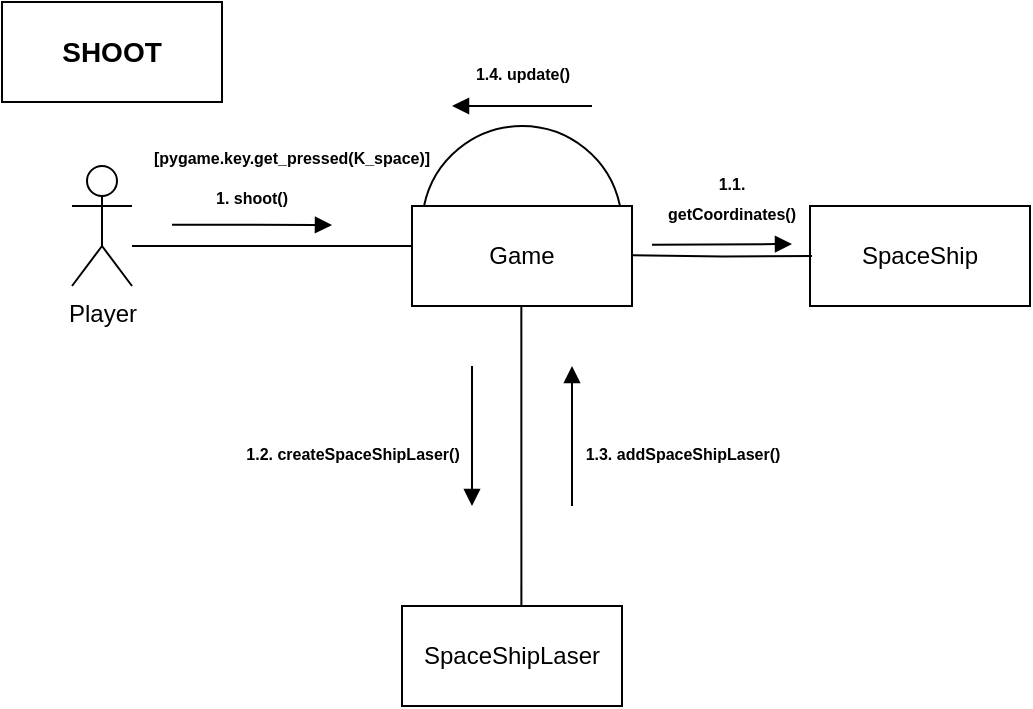 <mxfile version="21.2.3" type="github">
  <diagram name="Sayfa -1" id="4JBNUapi2TeH2RXsNhai">
    <mxGraphModel dx="1032" dy="433" grid="1" gridSize="10" guides="1" tooltips="1" connect="1" arrows="1" fold="1" page="1" pageScale="1" pageWidth="827" pageHeight="1169" math="0" shadow="0">
      <root>
        <mxCell id="0" />
        <mxCell id="1" parent="0" />
        <mxCell id="mIskSXwvvkSq7mrer5k5-1" value="Player" style="shape=umlActor;verticalLabelPosition=bottom;verticalAlign=top;html=1;" vertex="1" parent="1">
          <mxGeometry x="40" y="90" width="30" height="60" as="geometry" />
        </mxCell>
        <mxCell id="mIskSXwvvkSq7mrer5k5-2" value="SpaceShip" style="html=1;whiteSpace=wrap;" vertex="1" parent="1">
          <mxGeometry x="409" y="110" width="110" height="50" as="geometry" />
        </mxCell>
        <mxCell id="mIskSXwvvkSq7mrer5k5-3" value="Game" style="html=1;whiteSpace=wrap;" vertex="1" parent="1">
          <mxGeometry x="210" y="110" width="110" height="50" as="geometry" />
        </mxCell>
        <mxCell id="mIskSXwvvkSq7mrer5k5-4" value="SpaceShipLaser" style="html=1;whiteSpace=wrap;" vertex="1" parent="1">
          <mxGeometry x="205" y="310" width="110" height="50" as="geometry" />
        </mxCell>
        <mxCell id="mIskSXwvvkSq7mrer5k5-5" value="" style="endArrow=none;html=1;edgeStyle=orthogonalEdgeStyle;rounded=0;" edge="1" parent="1">
          <mxGeometry relative="1" as="geometry">
            <mxPoint x="70" y="130" as="sourcePoint" />
            <mxPoint x="210" y="130" as="targetPoint" />
          </mxGeometry>
        </mxCell>
        <mxCell id="mIskSXwvvkSq7mrer5k5-9" value="&lt;font style=&quot;font-size: 8px;&quot;&gt;&lt;b&gt;1. shoot()&lt;/b&gt;&lt;/font&gt;" style="text;html=1;strokeColor=none;fillColor=none;align=center;verticalAlign=middle;whiteSpace=wrap;rounded=0;" vertex="1" parent="1">
          <mxGeometry x="100" y="90" width="60" height="30" as="geometry" />
        </mxCell>
        <mxCell id="mIskSXwvvkSq7mrer5k5-10" value="&lt;font style=&quot;font-size: 8px;&quot;&gt;&lt;b&gt;[pygame.key.get_pressed(K_space)]&lt;/b&gt;&lt;/font&gt;" style="text;html=1;strokeColor=none;fillColor=none;align=center;verticalAlign=middle;whiteSpace=wrap;rounded=0;" vertex="1" parent="1">
          <mxGeometry x="120" y="70" width="60" height="30" as="geometry" />
        </mxCell>
        <mxCell id="mIskSXwvvkSq7mrer5k5-11" value="" style="endArrow=none;html=1;edgeStyle=orthogonalEdgeStyle;rounded=0;" edge="1" parent="1">
          <mxGeometry relative="1" as="geometry">
            <mxPoint x="320" y="134.67" as="sourcePoint" />
            <mxPoint x="410" y="135" as="targetPoint" />
          </mxGeometry>
        </mxCell>
        <mxCell id="mIskSXwvvkSq7mrer5k5-12" value="&lt;font style=&quot;font-size: 8px;&quot;&gt;&lt;b&gt;1.1. getCoordinates()&lt;/b&gt;&lt;/font&gt;" style="text;html=1;strokeColor=none;fillColor=none;align=center;verticalAlign=middle;whiteSpace=wrap;rounded=0;" vertex="1" parent="1">
          <mxGeometry x="340" y="90" width="60" height="30" as="geometry" />
        </mxCell>
        <mxCell id="mIskSXwvvkSq7mrer5k5-13" value="" style="verticalLabelPosition=bottom;verticalAlign=top;html=1;shape=mxgraph.basic.arc;startAngle=0.782;endAngle=0.217;" vertex="1" parent="1">
          <mxGeometry x="215" y="70" width="100" height="100" as="geometry" />
        </mxCell>
        <mxCell id="mIskSXwvvkSq7mrer5k5-15" value="" style="html=1;verticalAlign=bottom;endArrow=block;edgeStyle=elbowEdgeStyle;elbow=vertical;curved=0;rounded=0;" edge="1" parent="1">
          <mxGeometry width="80" relative="1" as="geometry">
            <mxPoint x="90" y="119.33" as="sourcePoint" />
            <mxPoint x="170" y="119.33" as="targetPoint" />
          </mxGeometry>
        </mxCell>
        <mxCell id="mIskSXwvvkSq7mrer5k5-16" value="" style="html=1;verticalAlign=bottom;endArrow=block;edgeStyle=elbowEdgeStyle;elbow=vertical;curved=0;rounded=0;" edge="1" parent="1">
          <mxGeometry width="80" relative="1" as="geometry">
            <mxPoint x="330" y="129.33" as="sourcePoint" />
            <mxPoint x="400" y="129" as="targetPoint" />
          </mxGeometry>
        </mxCell>
        <mxCell id="mIskSXwvvkSq7mrer5k5-17" value="" style="html=1;verticalAlign=bottom;endArrow=block;edgeStyle=elbowEdgeStyle;elbow=vertical;curved=0;rounded=0;" edge="1" parent="1">
          <mxGeometry width="80" relative="1" as="geometry">
            <mxPoint x="300" y="60" as="sourcePoint" />
            <mxPoint x="230" y="60.33" as="targetPoint" />
          </mxGeometry>
        </mxCell>
        <mxCell id="mIskSXwvvkSq7mrer5k5-22" value="" style="html=1;verticalAlign=bottom;endArrow=block;edgeStyle=elbowEdgeStyle;elbow=vertical;curved=0;rounded=0;" edge="1" parent="1">
          <mxGeometry width="80" relative="1" as="geometry">
            <mxPoint x="240" y="190" as="sourcePoint" />
            <mxPoint x="240" y="260" as="targetPoint" />
            <Array as="points">
              <mxPoint x="320" y="210" />
            </Array>
          </mxGeometry>
        </mxCell>
        <mxCell id="mIskSXwvvkSq7mrer5k5-23" value="" style="endArrow=none;html=1;edgeStyle=orthogonalEdgeStyle;rounded=0;" edge="1" parent="1">
          <mxGeometry relative="1" as="geometry">
            <mxPoint x="264.67" y="160" as="sourcePoint" />
            <mxPoint x="264.67" y="300" as="targetPoint" />
            <Array as="points">
              <mxPoint x="264.67" y="310" />
            </Array>
          </mxGeometry>
        </mxCell>
        <mxCell id="mIskSXwvvkSq7mrer5k5-24" value="" style="html=1;verticalAlign=bottom;endArrow=block;edgeStyle=elbowEdgeStyle;elbow=vertical;curved=0;rounded=0;" edge="1" parent="1">
          <mxGeometry width="80" relative="1" as="geometry">
            <mxPoint x="290" y="260" as="sourcePoint" />
            <mxPoint x="290" y="190" as="targetPoint" />
            <Array as="points">
              <mxPoint x="370" y="210" />
            </Array>
          </mxGeometry>
        </mxCell>
        <mxCell id="mIskSXwvvkSq7mrer5k5-26" value="&lt;font style=&quot;font-size: 8px;&quot;&gt;&lt;b&gt;1.3. addSpaceShipLaser()&lt;/b&gt;&lt;/font&gt;" style="text;html=1;align=center;verticalAlign=middle;resizable=0;points=[];autosize=1;strokeColor=none;fillColor=none;" vertex="1" parent="1">
          <mxGeometry x="285" y="218" width="120" height="30" as="geometry" />
        </mxCell>
        <mxCell id="mIskSXwvvkSq7mrer5k5-27" value="&lt;font style=&quot;font-size: 8px;&quot;&gt;&lt;b&gt;1.2. createSpaceShipLaser()&lt;/b&gt;&lt;/font&gt;" style="text;html=1;align=center;verticalAlign=middle;resizable=0;points=[];autosize=1;strokeColor=none;fillColor=none;" vertex="1" parent="1">
          <mxGeometry x="115" y="218" width="130" height="30" as="geometry" />
        </mxCell>
        <mxCell id="mIskSXwvvkSq7mrer5k5-28" value="&lt;font style=&quot;font-size: 8px;&quot;&gt;&lt;b&gt;1.4. update()&lt;/b&gt;&lt;/font&gt;" style="text;html=1;align=center;verticalAlign=middle;resizable=0;points=[];autosize=1;strokeColor=none;fillColor=none;" vertex="1" parent="1">
          <mxGeometry x="230" y="28" width="70" height="30" as="geometry" />
        </mxCell>
        <mxCell id="mIskSXwvvkSq7mrer5k5-30" value="&lt;font style=&quot;font-size: 14px;&quot;&gt;&lt;b&gt;SHOOT&lt;/b&gt;&lt;/font&gt;" style="html=1;whiteSpace=wrap;" vertex="1" parent="1">
          <mxGeometry x="5" y="8" width="110" height="50" as="geometry" />
        </mxCell>
      </root>
    </mxGraphModel>
  </diagram>
</mxfile>
